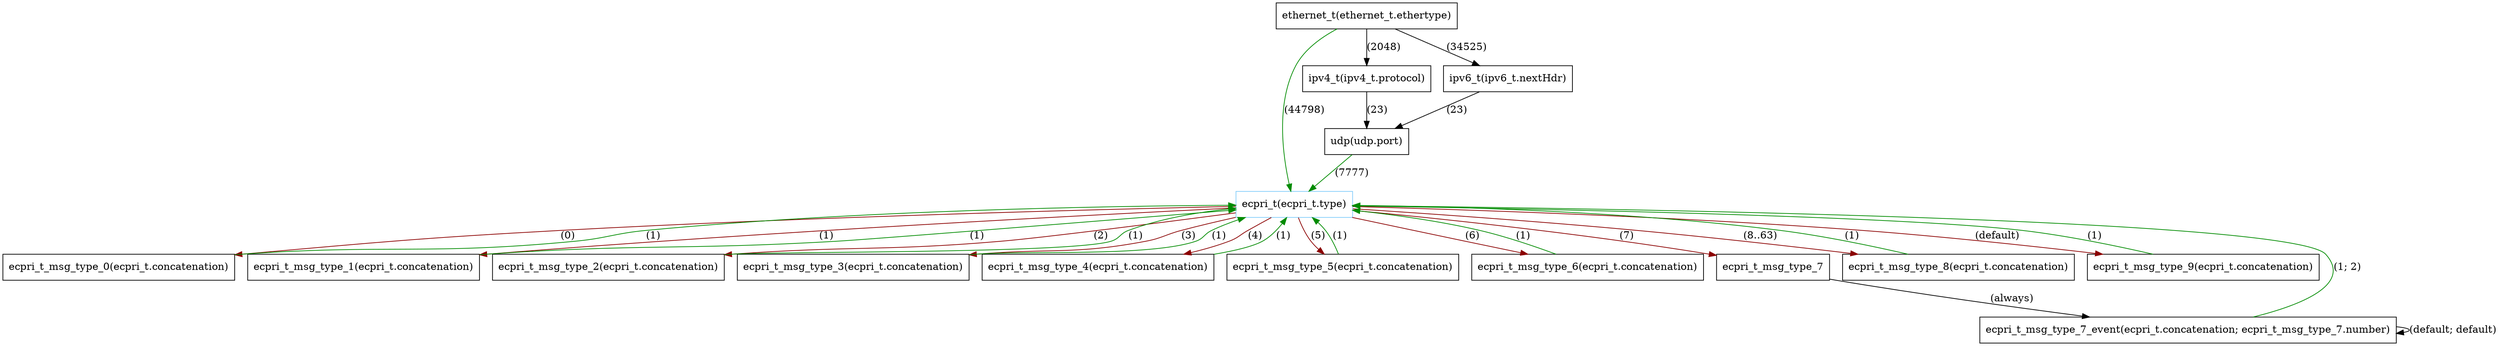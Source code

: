 digraph Transition{

ecpri_t ["shape" = rectangle, "label" = "ecpri_t(ecpri_t.type)","color" = lightskyblue]

ecpri_t_msg_type_0 ["shape" = rectangle, "label" = "ecpri_t_msg_type_0(ecpri_t.concatenation)"]

ecpri_t_msg_type_1 ["shape" = rectangle, "label" = "ecpri_t_msg_type_1(ecpri_t.concatenation)"]

ecpri_t_msg_type_2 ["shape" = rectangle, "label" = "ecpri_t_msg_type_2(ecpri_t.concatenation)"]

ecpri_t_msg_type_3 ["shape" = rectangle, "label" = "ecpri_t_msg_type_3(ecpri_t.concatenation)"]

ecpri_t_msg_type_4 ["shape" = rectangle, "label" = "ecpri_t_msg_type_4(ecpri_t.concatenation)"]

ecpri_t_msg_type_5 ["shape" = rectangle, "label" = "ecpri_t_msg_type_5(ecpri_t.concatenation)"]

ecpri_t_msg_type_6 ["shape" = rectangle, "label" = "ecpri_t_msg_type_6(ecpri_t.concatenation)"]

ecpri_t_msg_type_7 ["shape" = rectangle, "label" = "ecpri_t_msg_type_7"]

ecpri_t_msg_type_8 ["shape" = rectangle, "label" = "ecpri_t_msg_type_8(ecpri_t.concatenation)"]

ecpri_t_msg_type_9 ["shape" = rectangle, "label" = "ecpri_t_msg_type_9(ecpri_t.concatenation)"]

ecpri_t_msg_type_7_event ["shape" = rectangle, "label" = "ecpri_t_msg_type_7_event(ecpri_t.concatenation; ecpri_t_msg_type_7.number)"]

ethernet_t ["shape" = rectangle, "label" = "ethernet_t(ethernet_t.ethertype)"]

ipv4_t ["shape" = rectangle, "label" = "ipv4_t(ipv4_t.protocol)"]

ipv6_t ["shape" = rectangle, "label" = "ipv6_t(ipv6_t.nextHdr)"]

udp ["shape" = rectangle, "label" = "udp(udp.port)"]

ecpri_t -> ecpri_t_msg_type_0 ["shape" = rectangle, "label" = "(0)","color" = red4]

ecpri_t -> ecpri_t_msg_type_1 ["shape" = rectangle, "label" = "(1)","color" = red4]

ecpri_t -> ecpri_t_msg_type_2 ["shape" = rectangle, "label" = "(2)","color" = red4]

ecpri_t -> ecpri_t_msg_type_3 ["shape" = rectangle, "label" = "(3)","color" = red4]

ecpri_t -> ecpri_t_msg_type_4 ["shape" = rectangle, "label" = "(4)","color" = red4]

ecpri_t -> ecpri_t_msg_type_5 ["shape" = rectangle, "label" = "(5)","color" = red4]

ecpri_t -> ecpri_t_msg_type_6 ["shape" = rectangle, "label" = "(6)","color" = red4]

ecpri_t -> ecpri_t_msg_type_7 ["shape" = rectangle, "label" = "(7)","color" = red4]

ecpri_t -> ecpri_t_msg_type_8 ["shape" = rectangle, "label" = "(8..63)","color" = red4]

ecpri_t -> ecpri_t_msg_type_9 ["shape" = rectangle, "label" = "(default)","color" = red4]

ecpri_t_msg_type_0 -> ecpri_t ["shape" = rectangle, "label" = "(1)","color" = green4]

ecpri_t_msg_type_1 -> ecpri_t ["shape" = rectangle, "label" = "(1)","color" = green4]

ecpri_t_msg_type_2 -> ecpri_t ["shape" = rectangle, "label" = "(1)","color" = green4]

ecpri_t_msg_type_3 -> ecpri_t ["shape" = rectangle, "label" = "(1)","color" = green4]

ecpri_t_msg_type_4 -> ecpri_t ["shape" = rectangle, "label" = "(1)","color" = green4]

ecpri_t_msg_type_5 -> ecpri_t ["shape" = rectangle, "label" = "(1)","color" = green4]

ecpri_t_msg_type_6 -> ecpri_t ["shape" = rectangle, "label" = "(1)","color" = green4]

ecpri_t_msg_type_7 -> ecpri_t_msg_type_7_event ["shape" = rectangle, "label" = "(always)"]

ecpri_t_msg_type_7_event -> ecpri_t ["shape" = rectangle, "label" = "(1; 2)","color" = green4]

ecpri_t_msg_type_7_event -> ecpri_t_msg_type_7_event ["shape" = rectangle, "label" = "(default; default)"]

ecpri_t_msg_type_8 -> ecpri_t ["shape" = rectangle, "label" = "(1)","color" = green4]

ecpri_t_msg_type_9 -> ecpri_t ["shape" = rectangle, "label" = "(1)","color" = green4]

ethernet_t -> ecpri_t ["shape" = rectangle, "label" = "(44798)","color" = green4]

ethernet_t -> ipv4_t ["shape" = rectangle, "label" = "(2048)"]

ethernet_t -> ipv6_t ["shape" = rectangle, "label" = "(34525)"]

ipv4_t -> udp ["shape" = rectangle, "label" = "(23)"]

ipv6_t -> udp ["shape" = rectangle, "label" = "(23)"]

udp -> ecpri_t ["shape" = rectangle, "label" = "(7777)","color" = green4]

}

